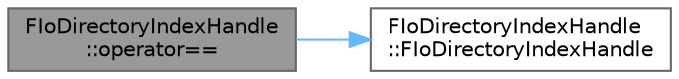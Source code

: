 digraph "FIoDirectoryIndexHandle::operator=="
{
 // INTERACTIVE_SVG=YES
 // LATEX_PDF_SIZE
  bgcolor="transparent";
  edge [fontname=Helvetica,fontsize=10,labelfontname=Helvetica,labelfontsize=10];
  node [fontname=Helvetica,fontsize=10,shape=box,height=0.2,width=0.4];
  rankdir="LR";
  Node1 [id="Node000001",label="FIoDirectoryIndexHandle\l::operator==",height=0.2,width=0.4,color="gray40", fillcolor="grey60", style="filled", fontcolor="black",tooltip=" "];
  Node1 -> Node2 [id="edge1_Node000001_Node000002",color="steelblue1",style="solid",tooltip=" "];
  Node2 [id="Node000002",label="FIoDirectoryIndexHandle\l::FIoDirectoryIndexHandle",height=0.2,width=0.4,color="grey40", fillcolor="white", style="filled",URL="$da/dbf/classFIoDirectoryIndexHandle.html#ad60ff092f3487ad124d7291fc13859f2",tooltip=" "];
}
